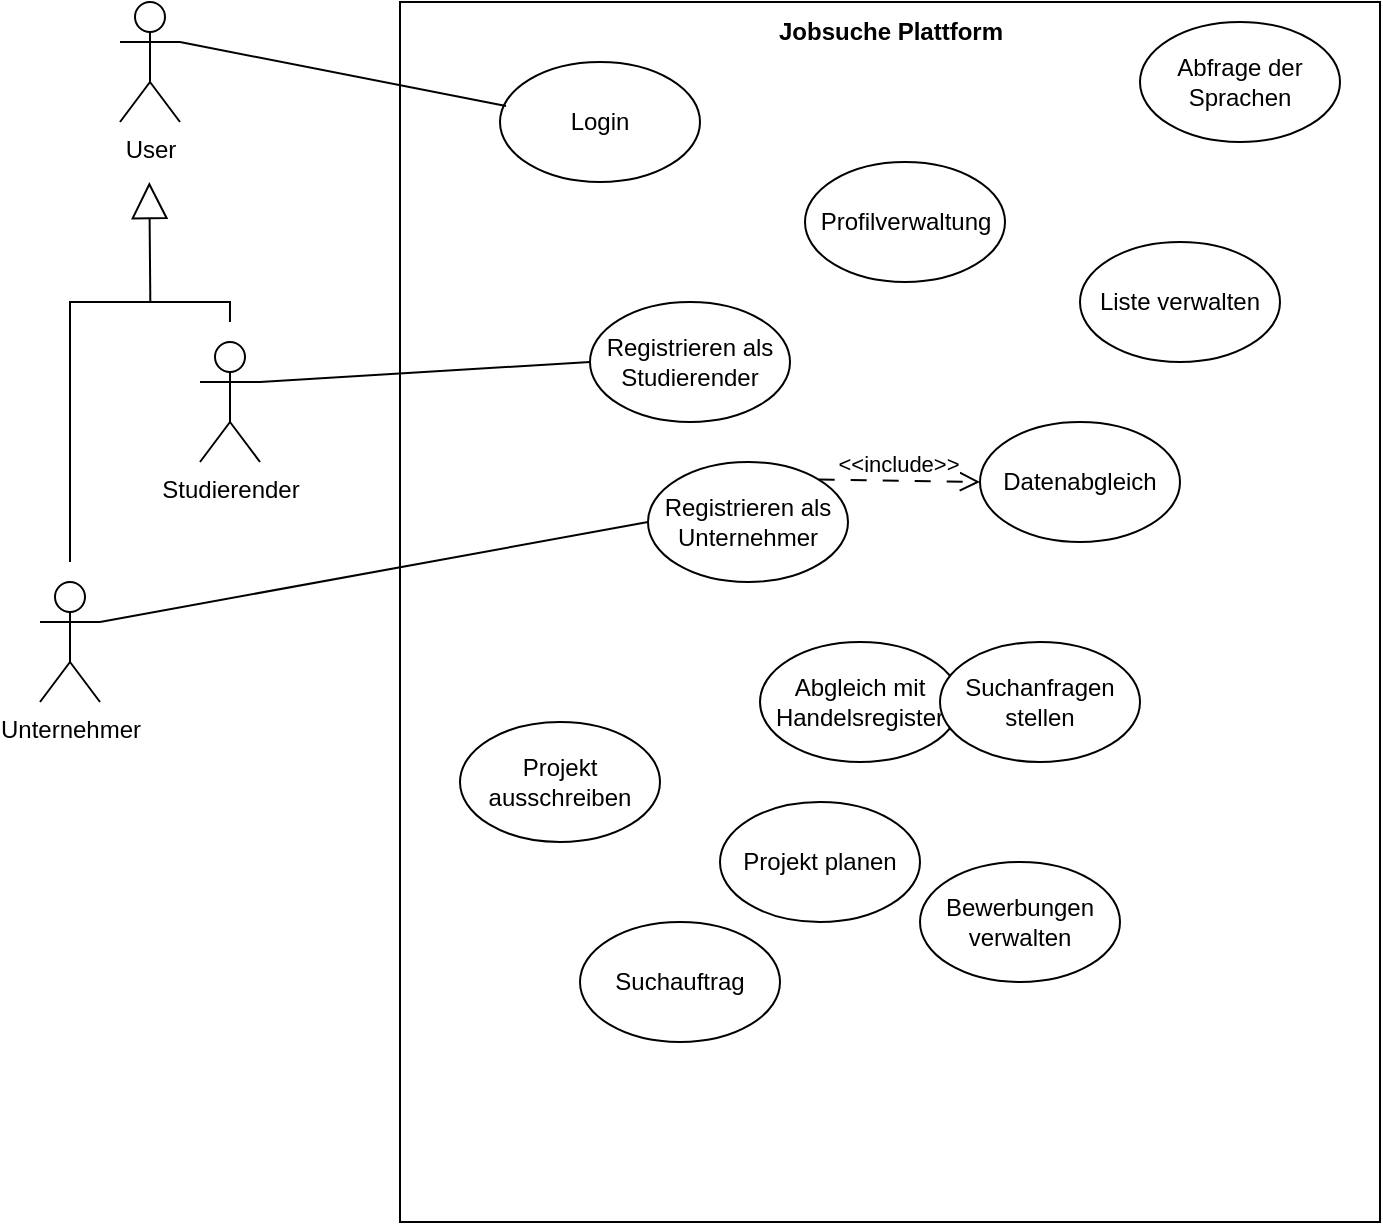 <mxfile version="27.0.9">
  <diagram name="Seite-1" id="fq8yMHH-g4XX3sPDPosw">
    <mxGraphModel dx="1501" dy="791" grid="1" gridSize="10" guides="1" tooltips="1" connect="1" arrows="1" fold="1" page="1" pageScale="1" pageWidth="827" pageHeight="1169" math="0" shadow="0">
      <root>
        <mxCell id="0" />
        <mxCell id="1" parent="0" />
        <mxCell id="9Zz4fDrP-87PPmdt9Kxs-11" value="" style="rounded=0;whiteSpace=wrap;html=1;" vertex="1" parent="1">
          <mxGeometry x="240" y="190" width="490" height="610" as="geometry" />
        </mxCell>
        <mxCell id="9Zz4fDrP-87PPmdt9Kxs-1" value="User" style="shape=umlActor;verticalLabelPosition=bottom;verticalAlign=top;html=1;outlineConnect=0;" vertex="1" parent="1">
          <mxGeometry x="100" y="190" width="30" height="60" as="geometry" />
        </mxCell>
        <mxCell id="9Zz4fDrP-87PPmdt9Kxs-2" value="Studierender" style="shape=umlActor;verticalLabelPosition=bottom;verticalAlign=top;html=1;outlineConnect=0;" vertex="1" parent="1">
          <mxGeometry x="140" y="360" width="30" height="60" as="geometry" />
        </mxCell>
        <mxCell id="9Zz4fDrP-87PPmdt9Kxs-6" style="edgeStyle=orthogonalEdgeStyle;rounded=0;orthogonalLoop=1;jettySize=auto;html=1;endArrow=none;endFill=1;startArrow=none;startFill=0;" edge="1" parent="1">
          <mxGeometry relative="1" as="geometry">
            <mxPoint x="154.98" y="350" as="targetPoint" />
            <mxPoint x="75" y="470" as="sourcePoint" />
            <Array as="points">
              <mxPoint x="74.98" y="340" />
              <mxPoint x="154.98" y="340" />
            </Array>
          </mxGeometry>
        </mxCell>
        <mxCell id="9Zz4fDrP-87PPmdt9Kxs-3" value="Unternehmer" style="shape=umlActor;verticalLabelPosition=bottom;verticalAlign=top;html=1;outlineConnect=0;" vertex="1" parent="1">
          <mxGeometry x="60" y="480" width="30" height="60" as="geometry" />
        </mxCell>
        <mxCell id="9Zz4fDrP-87PPmdt9Kxs-5" value="" style="endArrow=block;endSize=16;endFill=0;html=1;rounded=0;" edge="1" parent="1">
          <mxGeometry width="160" relative="1" as="geometry">
            <mxPoint x="115.16" y="340" as="sourcePoint" />
            <mxPoint x="114.66" y="280" as="targetPoint" />
          </mxGeometry>
        </mxCell>
        <mxCell id="9Zz4fDrP-87PPmdt9Kxs-12" value="Jobsuche Plattform" style="text;html=1;align=center;verticalAlign=middle;whiteSpace=wrap;rounded=0;fontStyle=1" vertex="1" parent="1">
          <mxGeometry x="427.5" y="190" width="115" height="30" as="geometry" />
        </mxCell>
        <mxCell id="9Zz4fDrP-87PPmdt9Kxs-13" value="Login" style="ellipse;whiteSpace=wrap;html=1;" vertex="1" parent="1">
          <mxGeometry x="290" y="220" width="100" height="60" as="geometry" />
        </mxCell>
        <mxCell id="9Zz4fDrP-87PPmdt9Kxs-15" value="" style="endArrow=none;html=1;rounded=0;entryX=0.03;entryY=0.367;entryDx=0;entryDy=0;exitX=1;exitY=0.333;exitDx=0;exitDy=0;exitPerimeter=0;entryPerimeter=0;" edge="1" parent="1" source="9Zz4fDrP-87PPmdt9Kxs-1" target="9Zz4fDrP-87PPmdt9Kxs-13">
          <mxGeometry width="50" height="50" relative="1" as="geometry">
            <mxPoint x="250" y="360" as="sourcePoint" />
            <mxPoint x="300" y="310" as="targetPoint" />
          </mxGeometry>
        </mxCell>
        <mxCell id="9Zz4fDrP-87PPmdt9Kxs-16" value="Registrieren als Studierender" style="ellipse;whiteSpace=wrap;html=1;" vertex="1" parent="1">
          <mxGeometry x="335" y="340" width="100" height="60" as="geometry" />
        </mxCell>
        <mxCell id="9Zz4fDrP-87PPmdt9Kxs-17" value="Projekt planen" style="ellipse;whiteSpace=wrap;html=1;" vertex="1" parent="1">
          <mxGeometry x="400" y="590" width="100" height="60" as="geometry" />
        </mxCell>
        <mxCell id="9Zz4fDrP-87PPmdt9Kxs-18" value="Suchauftrag" style="ellipse;whiteSpace=wrap;html=1;" vertex="1" parent="1">
          <mxGeometry x="330" y="650" width="100" height="60" as="geometry" />
        </mxCell>
        <mxCell id="9Zz4fDrP-87PPmdt9Kxs-19" value="Abgleich mit Handelsregister" style="ellipse;whiteSpace=wrap;html=1;" vertex="1" parent="1">
          <mxGeometry x="420" y="510" width="100" height="60" as="geometry" />
        </mxCell>
        <mxCell id="9Zz4fDrP-87PPmdt9Kxs-20" value="Profilverwaltung" style="ellipse;whiteSpace=wrap;html=1;" vertex="1" parent="1">
          <mxGeometry x="442.5" y="270" width="100" height="60" as="geometry" />
        </mxCell>
        <mxCell id="9Zz4fDrP-87PPmdt9Kxs-21" value="Abfrage der Sprachen" style="ellipse;whiteSpace=wrap;html=1;" vertex="1" parent="1">
          <mxGeometry x="610" y="200" width="100" height="60" as="geometry" />
        </mxCell>
        <mxCell id="9Zz4fDrP-87PPmdt9Kxs-22" value="Liste verwalten" style="ellipse;whiteSpace=wrap;html=1;" vertex="1" parent="1">
          <mxGeometry x="580" y="310" width="100" height="60" as="geometry" />
        </mxCell>
        <mxCell id="9Zz4fDrP-87PPmdt9Kxs-23" value="Projekt ausschreiben" style="ellipse;whiteSpace=wrap;html=1;" vertex="1" parent="1">
          <mxGeometry x="270" y="550" width="100" height="60" as="geometry" />
        </mxCell>
        <mxCell id="9Zz4fDrP-87PPmdt9Kxs-24" value="Suchanfragen stellen" style="ellipse;whiteSpace=wrap;html=1;" vertex="1" parent="1">
          <mxGeometry x="510" y="510" width="100" height="60" as="geometry" />
        </mxCell>
        <mxCell id="9Zz4fDrP-87PPmdt9Kxs-25" value="Bewerbungen verwalten" style="ellipse;whiteSpace=wrap;html=1;" vertex="1" parent="1">
          <mxGeometry x="500" y="620" width="100" height="60" as="geometry" />
        </mxCell>
        <mxCell id="9Zz4fDrP-87PPmdt9Kxs-26" value="" style="endArrow=none;html=1;rounded=0;entryX=0;entryY=0.5;entryDx=0;entryDy=0;exitX=1;exitY=0.333;exitDx=0;exitDy=0;exitPerimeter=0;" edge="1" parent="1" source="9Zz4fDrP-87PPmdt9Kxs-2" target="9Zz4fDrP-87PPmdt9Kxs-16">
          <mxGeometry width="50" height="50" relative="1" as="geometry">
            <mxPoint x="130" y="210" as="sourcePoint" />
            <mxPoint x="423" y="262" as="targetPoint" />
          </mxGeometry>
        </mxCell>
        <mxCell id="9Zz4fDrP-87PPmdt9Kxs-27" value="" style="endArrow=none;html=1;rounded=0;entryX=0;entryY=0.5;entryDx=0;entryDy=0;exitX=1;exitY=0.333;exitDx=0;exitDy=0;exitPerimeter=0;" edge="1" parent="1" source="9Zz4fDrP-87PPmdt9Kxs-3" target="9Zz4fDrP-87PPmdt9Kxs-28">
          <mxGeometry width="50" height="50" relative="1" as="geometry">
            <mxPoint x="250" y="390" as="sourcePoint" />
            <mxPoint x="415" y="380" as="targetPoint" />
          </mxGeometry>
        </mxCell>
        <mxCell id="9Zz4fDrP-87PPmdt9Kxs-28" value="Registrieren als Unternehmer" style="ellipse;whiteSpace=wrap;html=1;" vertex="1" parent="1">
          <mxGeometry x="364" y="420" width="100" height="60" as="geometry" />
        </mxCell>
        <mxCell id="9Zz4fDrP-87PPmdt9Kxs-29" value="Datenabgleich" style="ellipse;whiteSpace=wrap;html=1;" vertex="1" parent="1">
          <mxGeometry x="530" y="400" width="100" height="60" as="geometry" />
        </mxCell>
        <mxCell id="9Zz4fDrP-87PPmdt9Kxs-30" value="&amp;lt;&amp;lt;include&amp;gt;&amp;gt;" style="html=1;verticalAlign=bottom;endArrow=open;dashed=1;endSize=8;curved=0;rounded=0;entryX=0;entryY=0.5;entryDx=0;entryDy=0;exitX=1;exitY=0;exitDx=0;exitDy=0;dashPattern=8 8;" edge="1" parent="1" source="9Zz4fDrP-87PPmdt9Kxs-28" target="9Zz4fDrP-87PPmdt9Kxs-29">
          <mxGeometry x="0.007" y="-1" relative="1" as="geometry">
            <mxPoint x="90" y="710" as="sourcePoint" />
            <mxPoint x="80" y="530" as="targetPoint" />
            <mxPoint x="-1" as="offset" />
          </mxGeometry>
        </mxCell>
      </root>
    </mxGraphModel>
  </diagram>
</mxfile>
